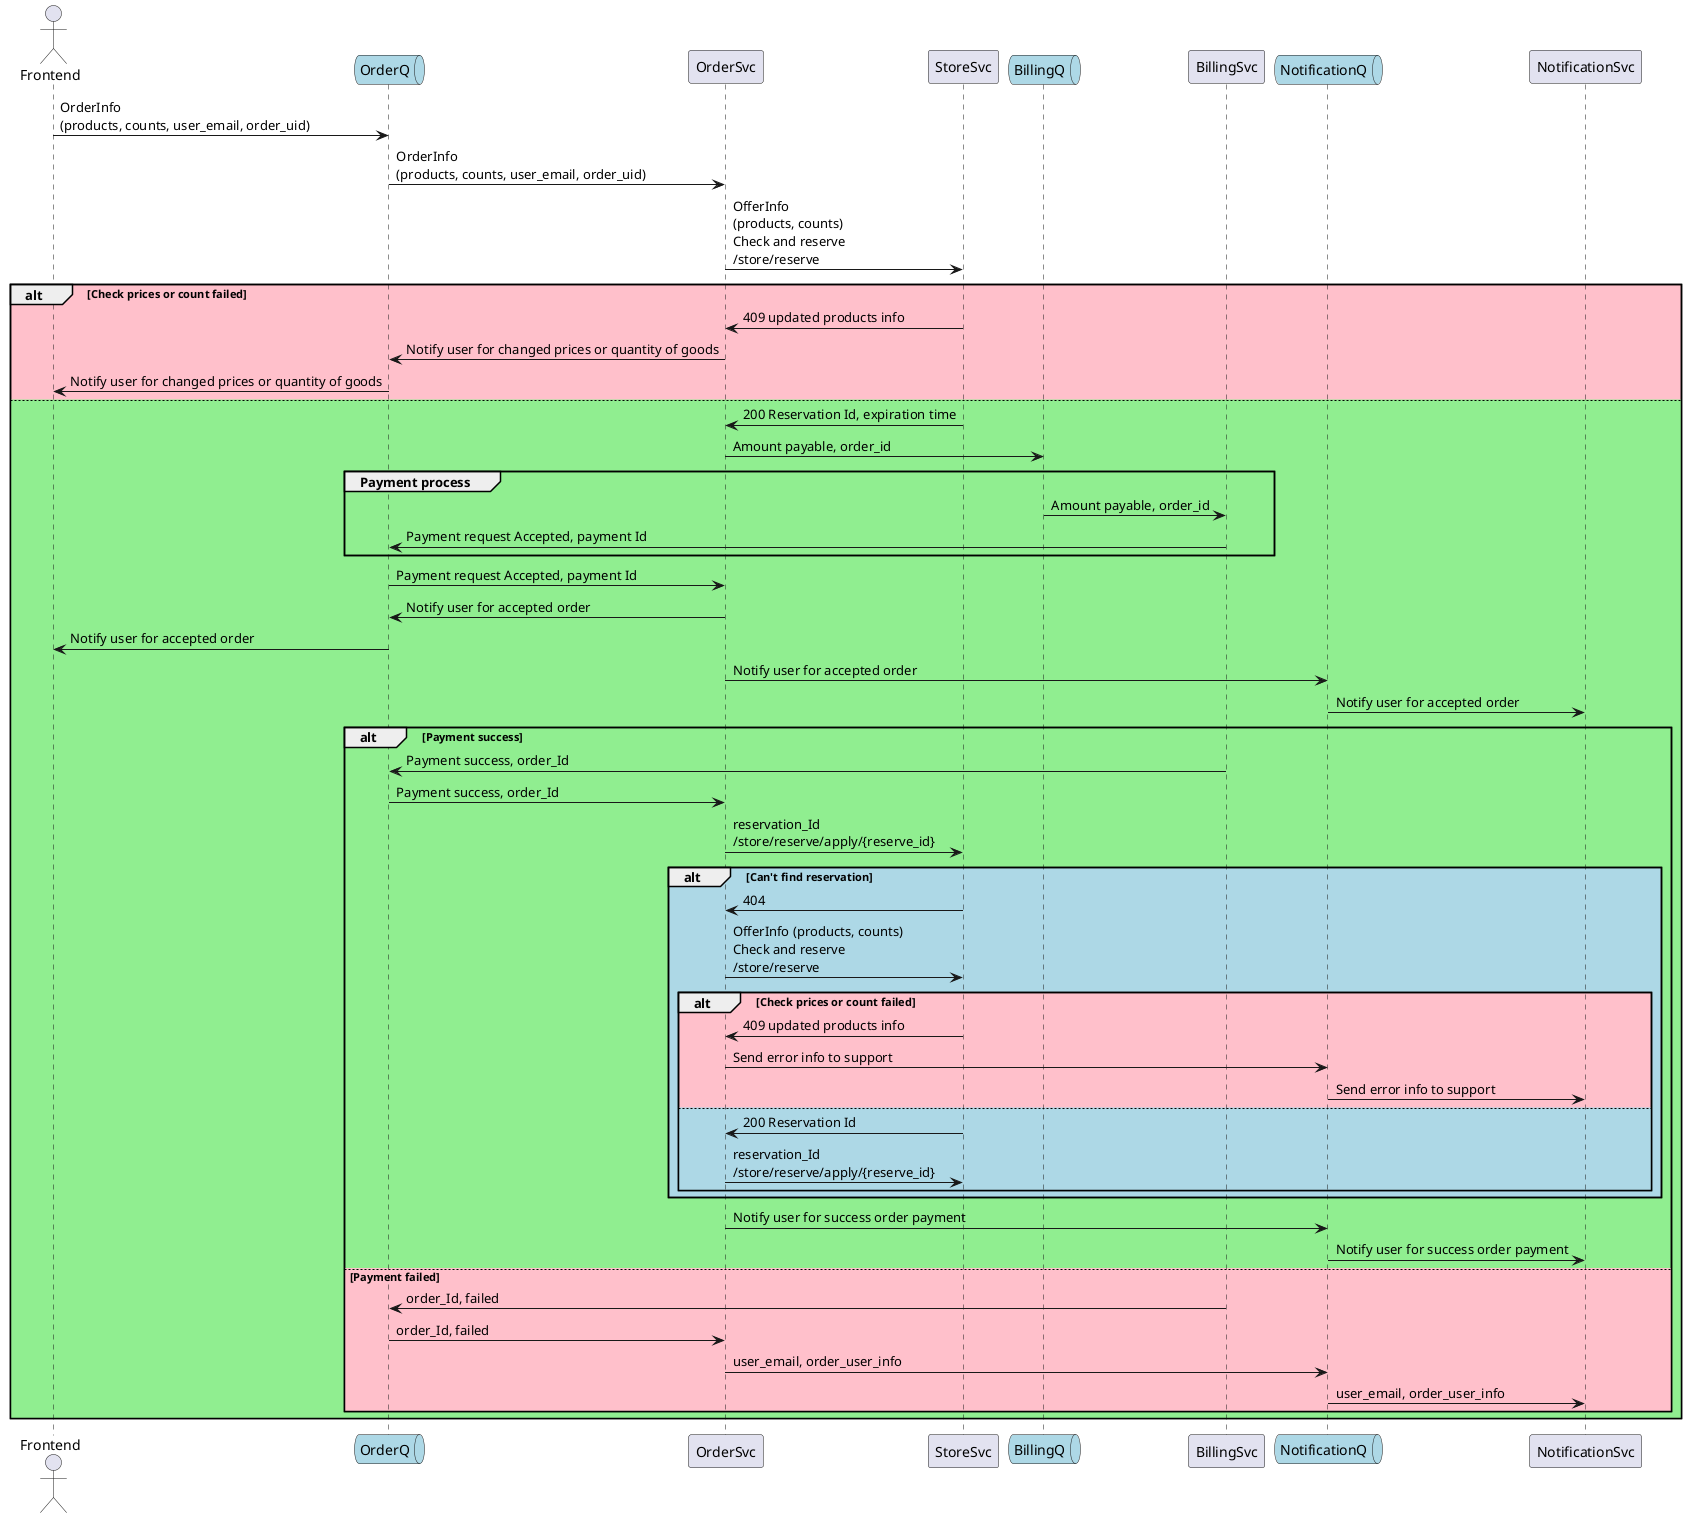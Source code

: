 @startuml
'https://plantuml.com/sequence-diagram

actor "Frontend"                  as User
queue "OrderQ"                  as OrderQ             #LightBlue
participant "OrderSvc"          as Order
participant "StoreSvc"          as Store
queue "BillingQ"                as BillingQ           #LightBlue
participant "BillingSvc"        as Billing
queue "NotificationQ"           as NotifyQ            #LightBlue
participant "NotificationSvc"   as Notify

User -> OrderQ : OrderInfo\n(products, counts, user_email, order_uid)
OrderQ -> Order : OrderInfo\n(products, counts, user_email, order_uid)

Order -> Store : OfferInfo\n(products, counts)\nCheck and reserve\n/store/reserve

alt #Pink Check prices or count failed

    Store -> Order : 409 updated products info
	Order -> OrderQ : Notify user for changed prices or quantity of goods
	OrderQ -> User : Notify user for changed prices or quantity of goods

else #LightGreen 

    Store -> Order : 200 Reservation Id, expiration time
    Order -> BillingQ : Amount payable, order_id
	
	group #LightGreen Payment process
	
		BillingQ -> Billing : Amount payable, order_id
		Billing -> OrderQ : Payment request Accepted, payment Id
		
	end
	
	OrderQ -> Order : Payment request Accepted, payment Id
	Order -> OrderQ : Notify user for accepted order
	OrderQ -> User : Notify user for accepted order
	Order -> NotifyQ : Notify user for accepted order
	NotifyQ -> Notify : Notify user for accepted order		
	
	alt #LightGreen Payment success
	
		Billing -> OrderQ : Payment success, order_Id
		OrderQ -> Order : Payment success, order_Id
		Order -> Store : reservation_Id\n/store/reserve/apply/{reserve_id}
		alt #LightBlue Can't find reservation
			Store -> Order : 404
			Order -> Store : OfferInfo (products, counts)\nCheck and reserve\n/store/reserve
			alt #Pink Check prices or count failed
				Store -> Order : 409 updated products info
				Order -> NotifyQ : Send error info to support
				NotifyQ -> Notify : Send error info to support
			else #LightBlue
				Store -> Order : 200 Reservation Id
				Order -> Store : reservation_Id\n/store/reserve/apply/{reserve_id}
			end
		end
		
		"Order" -> "NotifyQ" : Notify user for success order payment
		"NotifyQ" -> "Notify" : Notify user for success order payment
	
	else #Pink Payment failed
	
		Billing -> OrderQ : order_Id, failed
		OrderQ -> Order : order_Id, failed
		Order -> NotifyQ : user_email, order_user_info
		NotifyQ -> Notify : user_email, order_user_info
	
	end
end
@enduml